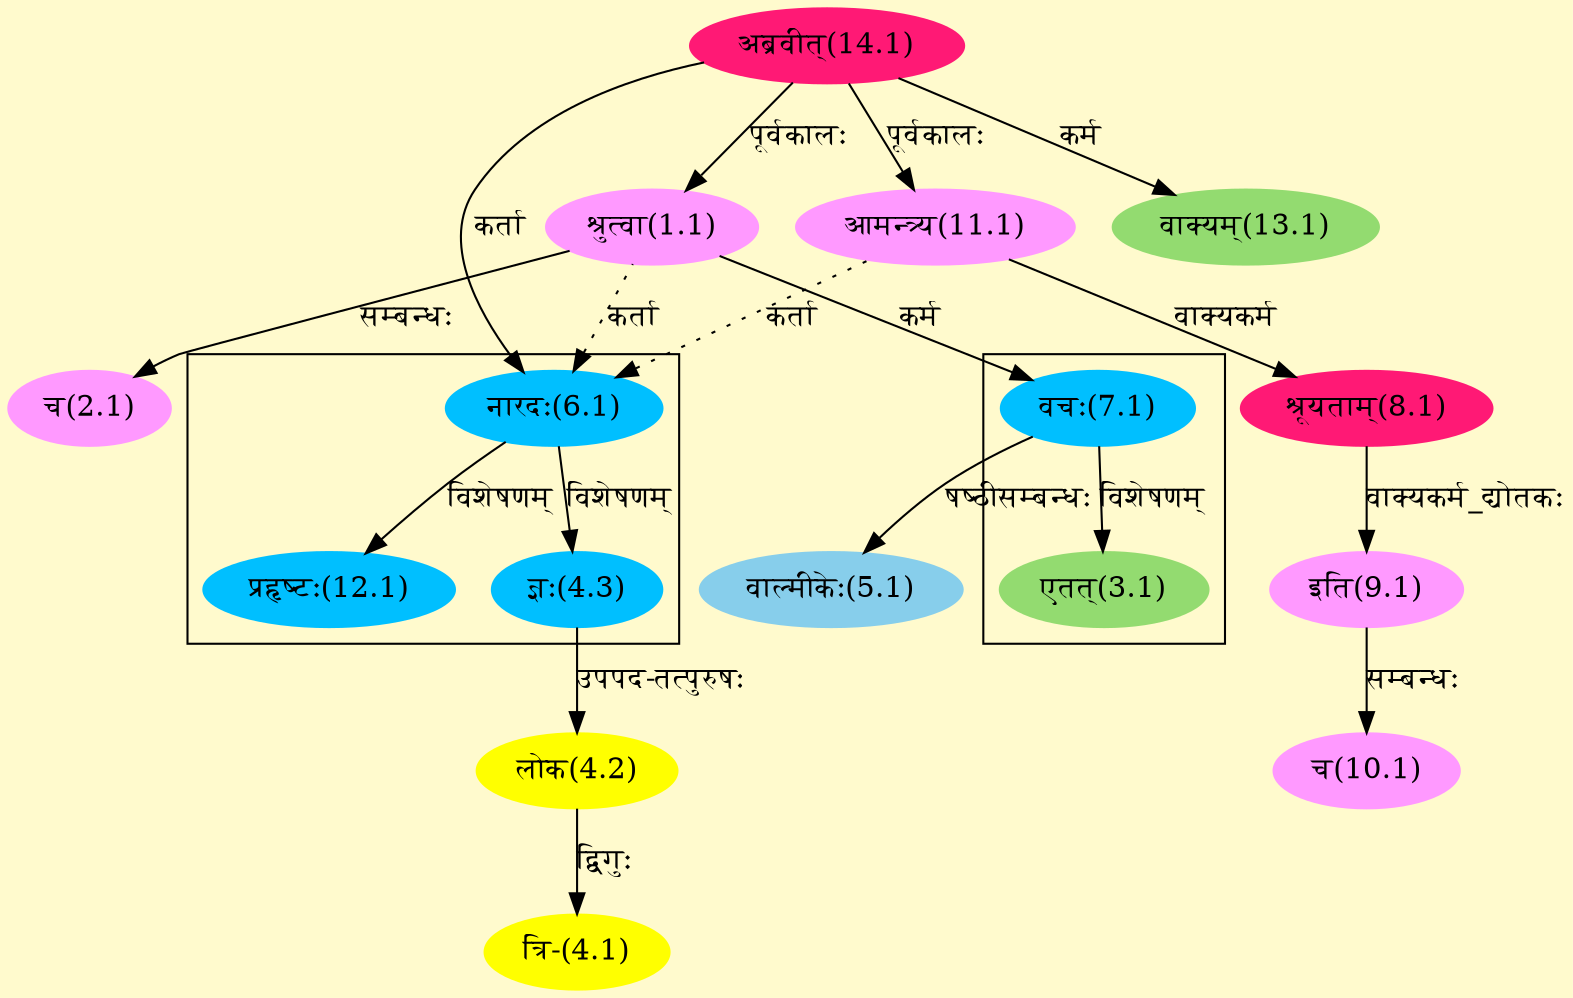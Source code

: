 digraph G{
rankdir=BT;
 compound=true;
 bgcolor="lemonchiffon1";

subgraph cluster_1{
Node3_1 [style=filled, color="#93DB70" label = "एतत्(3.1)"]
Node7_1 [style=filled, color="#00BFFF" label = "वचः(7.1)"]

}

subgraph cluster_2{
Node4_3 [style=filled, color="#00BFFF" label = "ज्ञः(4.3)"]
Node6_1 [style=filled, color="#00BFFF" label = "नारदः(6.1)"]
Node12_1 [style=filled, color="#00BFFF" label = "प्रहृष्टः(12.1)"]

}
Node1_1 [style=filled, color="#FF99FF" label = "श्रुत्वा(1.1)"]
Node14_1 [style=filled, color="#FF1975" label = "अब्रवीत्(14.1)"]
Node2_1 [style=filled, color="#FF99FF" label = "च(2.1)"]
Node4_1 [style=filled, color="#FFFF00" label = "त्रि-(4.1)"]
Node4_2 [style=filled, color="#FFFF00" label = "लोक(4.2)"]
Node4_3 [style=filled, color="#00BFFF" label = "ज्ञः(4.3)"]
Node5_1 [style=filled, color="#87CEEB" label = "वाल्मीकेः(5.1)"]
Node7_1 [style=filled, color="#00BFFF" label = "वचः(7.1)"]
Node6_1 [style=filled, color="#00BFFF" label = "नारदः(6.1)"]
Node11_1 [style=filled, color="#FF99FF" label = "आमन्त्र्य(11.1)"]
Node8_1 [style=filled, color="#FF1975" label = "श्रूयताम्(8.1)"]
Node9_1 [style=filled, color="#FF99FF" label = "इति(9.1)"]
Node10_1 [style=filled, color="#FF99FF" label = "च(10.1)"]
Node13_1 [style=filled, color="#93DB70" label = "वाक्यम्(13.1)"]
/* Start of Relations section */

Node1_1 -> Node14_1 [  label="पूर्वकालः"  dir="back" ]
Node2_1 -> Node1_1 [  label="सम्बन्धः"  dir="back" ]
Node3_1 -> Node7_1 [  label="विशेषणम्"  dir="back" ]
Node4_1 -> Node4_2 [  label="द्विगुः"  dir="back" ]
Node4_2 -> Node4_3 [  label="उपपद-तत्पुरुषः"  dir="back" ]
Node4_3 -> Node6_1 [  label="विशेषणम्"  dir="back" ]
Node5_1 -> Node7_1 [  label="षष्ठीसम्बन्धः"  dir="back" ]
Node6_1 -> Node14_1 [  label="कर्ता"  dir="back" ]
Node6_1 -> Node11_1 [ style=dotted label="कर्ता"  dir="back" ]
Node6_1 -> Node1_1 [ style=dotted label="कर्ता"  dir="back" ]
Node7_1 -> Node1_1 [  label="कर्म"  dir="back" ]
Node8_1 -> Node11_1 [  label="वाक्यकर्म"  dir="back" ]
Node9_1 -> Node8_1 [  label="वाक्यकर्म_द्योतकः"  dir="back" ]
Node10_1 -> Node9_1 [  label="सम्बन्धः"  dir="back" ]
Node11_1 -> Node14_1 [  label="पूर्वकालः"  dir="back" ]
Node12_1 -> Node6_1 [  label="विशेषणम्"  dir="back" ]
Node13_1 -> Node14_1 [  label="कर्म"  dir="back" ]
}
